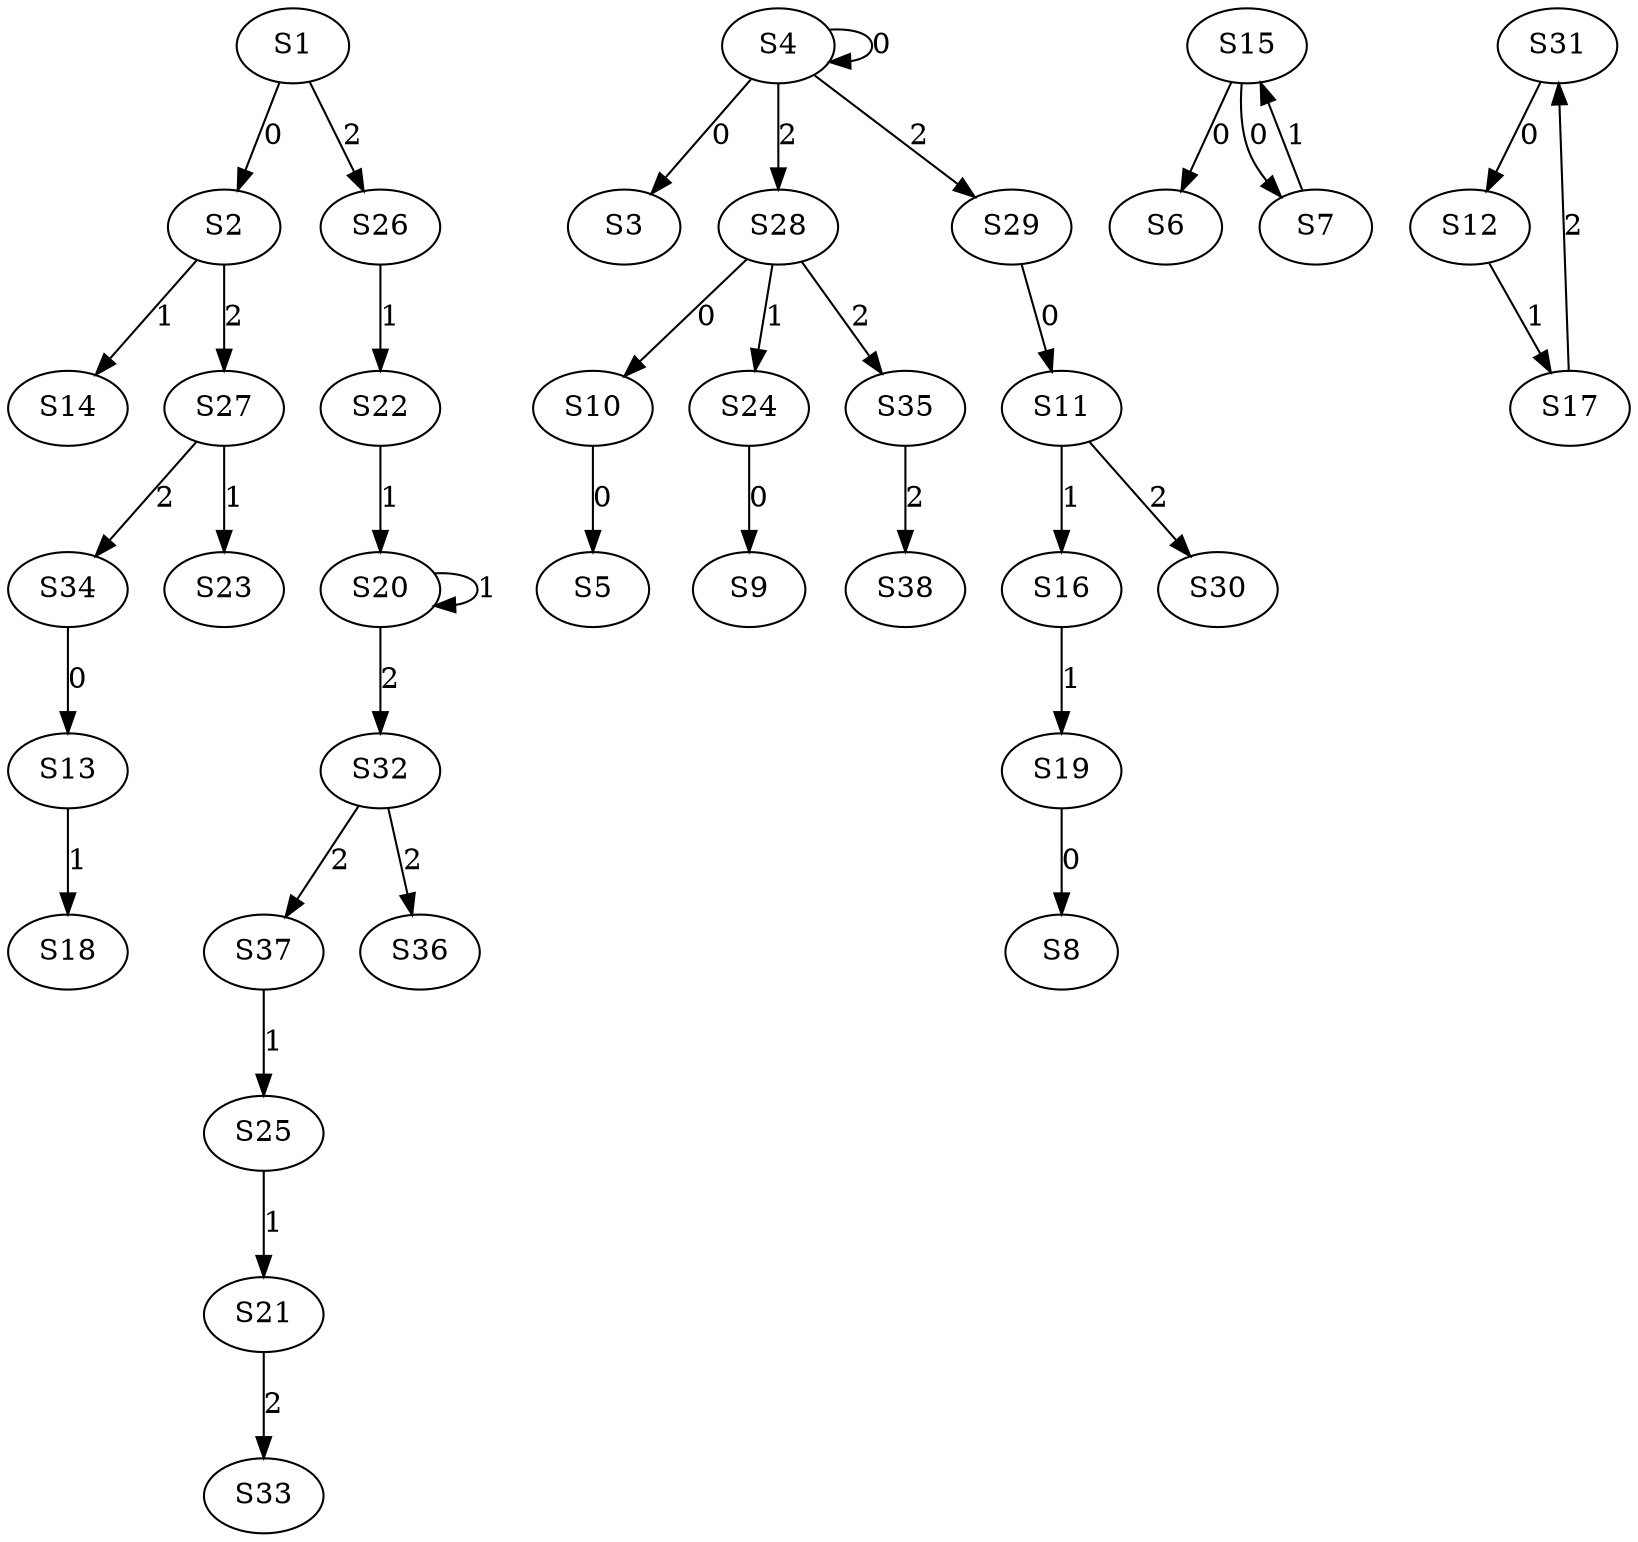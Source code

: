 strict digraph {
	S1 -> S2 [ label = 0 ];
	S4 -> S3 [ label = 0 ];
	S4 -> S4 [ label = 0 ];
	S10 -> S5 [ label = 0 ];
	S15 -> S6 [ label = 0 ];
	S15 -> S7 [ label = 0 ];
	S19 -> S8 [ label = 0 ];
	S24 -> S9 [ label = 0 ];
	S28 -> S10 [ label = 0 ];
	S29 -> S11 [ label = 0 ];
	S31 -> S12 [ label = 0 ];
	S34 -> S13 [ label = 0 ];
	S2 -> S14 [ label = 1 ];
	S7 -> S15 [ label = 1 ];
	S11 -> S16 [ label = 1 ];
	S12 -> S17 [ label = 1 ];
	S13 -> S18 [ label = 1 ];
	S16 -> S19 [ label = 1 ];
	S20 -> S20 [ label = 1 ];
	S25 -> S21 [ label = 1 ];
	S26 -> S22 [ label = 1 ];
	S27 -> S23 [ label = 1 ];
	S28 -> S24 [ label = 1 ];
	S37 -> S25 [ label = 1 ];
	S1 -> S26 [ label = 2 ];
	S2 -> S27 [ label = 2 ];
	S4 -> S28 [ label = 2 ];
	S4 -> S29 [ label = 2 ];
	S11 -> S30 [ label = 2 ];
	S17 -> S31 [ label = 2 ];
	S20 -> S32 [ label = 2 ];
	S21 -> S33 [ label = 2 ];
	S27 -> S34 [ label = 2 ];
	S28 -> S35 [ label = 2 ];
	S32 -> S36 [ label = 2 ];
	S32 -> S37 [ label = 2 ];
	S35 -> S38 [ label = 2 ];
	S22 -> S20 [ label = 1 ];
}